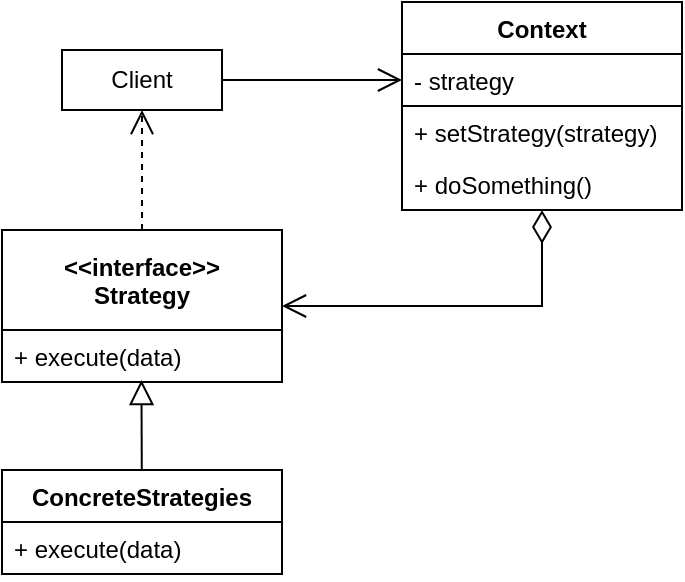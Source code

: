 <mxfile version="16.1.0" type="device"><diagram id="C5RBs43oDa-KdzZeNtuy" name="Page-1"><mxGraphModel dx="782" dy="436" grid="1" gridSize="10" guides="1" tooltips="1" connect="1" arrows="1" fold="1" page="1" pageScale="1" pageWidth="827" pageHeight="1169" math="0" shadow="0"><root><mxCell id="WIyWlLk6GJQsqaUBKTNV-0"/><mxCell id="WIyWlLk6GJQsqaUBKTNV-1" parent="WIyWlLk6GJQsqaUBKTNV-0"/><mxCell id="MlUyhsdswg6_oOBjWGgt-15" style="edgeStyle=none;rounded=0;orthogonalLoop=1;jettySize=auto;html=1;fontFamily=Helvetica;endArrow=open;endFill=0;endSize=10;entryX=0;entryY=0.5;entryDx=0;entryDy=0;" edge="1" parent="WIyWlLk6GJQsqaUBKTNV-1" source="MlUyhsdswg6_oOBjWGgt-0" target="MlUyhsdswg6_oOBjWGgt-20"><mxGeometry relative="1" as="geometry"><mxPoint x="420" y="86.789" as="targetPoint"/></mxGeometry></mxCell><mxCell id="MlUyhsdswg6_oOBjWGgt-0" value="Client" style="rounded=0;whiteSpace=wrap;html=1;fontFamily=Helvetica;" vertex="1" parent="WIyWlLk6GJQsqaUBKTNV-1"><mxGeometry x="260" y="80" width="80" height="30" as="geometry"/></mxCell><mxCell id="MlUyhsdswg6_oOBjWGgt-7" style="edgeStyle=orthogonalEdgeStyle;rounded=0;orthogonalLoop=1;jettySize=auto;html=1;entryX=0.5;entryY=1;entryDx=0;entryDy=0;fontFamily=Helvetica;endArrow=open;endFill=0;dashed=1;endSize=10;" edge="1" parent="WIyWlLk6GJQsqaUBKTNV-1" source="MlUyhsdswg6_oOBjWGgt-3" target="MlUyhsdswg6_oOBjWGgt-0"><mxGeometry relative="1" as="geometry"/></mxCell><mxCell id="MlUyhsdswg6_oOBjWGgt-3" value="&lt;&lt;interface&gt;&gt;&#10;Strategy" style="swimlane;fontStyle=1;childLayout=stackLayout;horizontal=1;startSize=50;fillColor=none;horizontalStack=0;resizeParent=1;resizeParentMax=0;resizeLast=0;collapsible=1;marginBottom=0;fontFamily=Helvetica;" vertex="1" parent="WIyWlLk6GJQsqaUBKTNV-1"><mxGeometry x="230" y="170" width="140" height="76" as="geometry"/></mxCell><mxCell id="MlUyhsdswg6_oOBjWGgt-4" value="+ execute(data)" style="text;strokeColor=none;fillColor=none;align=left;verticalAlign=top;spacingLeft=4;spacingRight=4;overflow=hidden;rotatable=0;points=[[0,0.5],[1,0.5]];portConstraint=eastwest;fontFamily=Helvetica;" vertex="1" parent="MlUyhsdswg6_oOBjWGgt-3"><mxGeometry y="50" width="140" height="26" as="geometry"/></mxCell><mxCell id="MlUyhsdswg6_oOBjWGgt-12" style="rounded=0;orthogonalLoop=1;jettySize=auto;html=1;fontFamily=Helvetica;endArrow=block;endFill=0;entryX=0.498;entryY=0.962;entryDx=0;entryDy=0;entryPerimeter=0;endSize=10;" edge="1" parent="WIyWlLk6GJQsqaUBKTNV-1" source="MlUyhsdswg6_oOBjWGgt-8" target="MlUyhsdswg6_oOBjWGgt-4"><mxGeometry relative="1" as="geometry"><mxPoint x="299" y="250" as="targetPoint"/></mxGeometry></mxCell><mxCell id="MlUyhsdswg6_oOBjWGgt-8" value="ConcreteStrategies" style="swimlane;fontStyle=1;childLayout=stackLayout;horizontal=1;startSize=26;fillColor=none;horizontalStack=0;resizeParent=1;resizeParentMax=0;resizeLast=0;collapsible=1;marginBottom=0;fontFamily=Helvetica;" vertex="1" parent="WIyWlLk6GJQsqaUBKTNV-1"><mxGeometry x="230" y="290" width="140" height="52" as="geometry"/></mxCell><mxCell id="MlUyhsdswg6_oOBjWGgt-9" value="+ execute(data)" style="text;strokeColor=none;fillColor=none;align=left;verticalAlign=top;spacingLeft=4;spacingRight=4;overflow=hidden;rotatable=0;points=[[0,0.5],[1,0.5]];portConstraint=eastwest;fontFamily=Helvetica;" vertex="1" parent="MlUyhsdswg6_oOBjWGgt-8"><mxGeometry y="26" width="140" height="26" as="geometry"/></mxCell><mxCell id="MlUyhsdswg6_oOBjWGgt-22" style="edgeStyle=orthogonalEdgeStyle;rounded=0;orthogonalLoop=1;jettySize=auto;html=1;entryX=1;entryY=0.5;entryDx=0;entryDy=0;fontFamily=Helvetica;endArrow=open;endFill=0;endSize=10;startArrow=diamondThin;startFill=0;startSize=14;" edge="1" parent="WIyWlLk6GJQsqaUBKTNV-1" source="MlUyhsdswg6_oOBjWGgt-16" target="MlUyhsdswg6_oOBjWGgt-3"><mxGeometry relative="1" as="geometry"><Array as="points"><mxPoint x="500" y="208"/></Array></mxGeometry></mxCell><mxCell id="MlUyhsdswg6_oOBjWGgt-16" value="Context" style="swimlane;fontStyle=1;childLayout=stackLayout;horizontal=1;startSize=26;fillColor=none;horizontalStack=0;resizeParent=1;resizeParentMax=0;resizeLast=0;collapsible=1;marginBottom=0;fontFamily=Helvetica;" vertex="1" parent="WIyWlLk6GJQsqaUBKTNV-1"><mxGeometry x="430" y="56" width="140" height="104" as="geometry"/></mxCell><mxCell id="MlUyhsdswg6_oOBjWGgt-20" value="- strategy" style="text;strokeColor=default;fillColor=none;align=left;verticalAlign=top;spacingLeft=4;spacingRight=4;overflow=hidden;rotatable=0;points=[[0,0.5],[1,0.5]];portConstraint=eastwest;fontFamily=Helvetica;" vertex="1" parent="MlUyhsdswg6_oOBjWGgt-16"><mxGeometry y="26" width="140" height="26" as="geometry"/></mxCell><mxCell id="MlUyhsdswg6_oOBjWGgt-17" value="+ setStrategy(strategy)" style="text;strokeColor=none;fillColor=none;align=left;verticalAlign=top;spacingLeft=4;spacingRight=4;overflow=hidden;rotatable=0;points=[[0,0.5],[1,0.5]];portConstraint=eastwest;fontFamily=Helvetica;" vertex="1" parent="MlUyhsdswg6_oOBjWGgt-16"><mxGeometry y="52" width="140" height="26" as="geometry"/></mxCell><mxCell id="MlUyhsdswg6_oOBjWGgt-21" value="+ doSomething()" style="text;strokeColor=none;fillColor=none;align=left;verticalAlign=top;spacingLeft=4;spacingRight=4;overflow=hidden;rotatable=0;points=[[0,0.5],[1,0.5]];portConstraint=eastwest;fontFamily=Helvetica;" vertex="1" parent="MlUyhsdswg6_oOBjWGgt-16"><mxGeometry y="78" width="140" height="26" as="geometry"/></mxCell></root></mxGraphModel></diagram></mxfile>